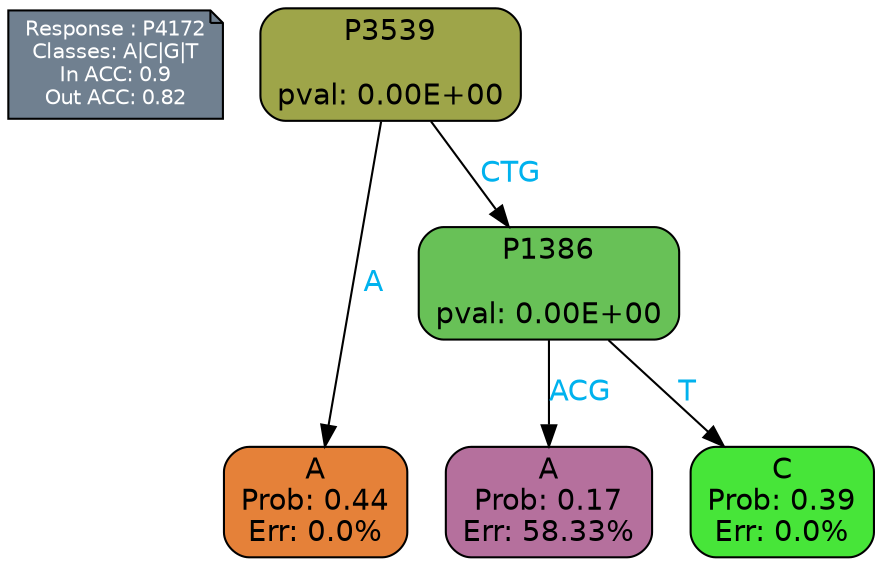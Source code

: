 digraph Tree {
node [shape=box, style="filled, rounded", color="black", fontname=helvetica] ;
graph [ranksep=equally, splines=polylines, bgcolor=transparent, dpi=600] ;
edge [fontname=helvetica] ;
LEGEND [label="Response : P4172
Classes: A|C|G|T
In ACC: 0.9
Out ACC: 0.82
",shape=note,align=left,style=filled,fillcolor="slategray",fontcolor="white",fontsize=10];1 [label="P3539

pval: 0.00E+00", fillcolor="#9ea549"] ;
2 [label="A
Prob: 0.44
Err: 0.0%", fillcolor="#e58139"] ;
3 [label="P1386

pval: 0.00E+00", fillcolor="#68c157"] ;
4 [label="A
Prob: 0.17
Err: 58.33%", fillcolor="#b5709d"] ;
5 [label="C
Prob: 0.39
Err: 0.0%", fillcolor="#47e539"] ;
1 -> 2 [label="A",fontcolor=deepskyblue2] ;
1 -> 3 [label="CTG",fontcolor=deepskyblue2] ;
3 -> 4 [label="ACG",fontcolor=deepskyblue2] ;
3 -> 5 [label="T",fontcolor=deepskyblue2] ;
{rank = same; 2;4;5;}{rank = same; LEGEND;1;}}